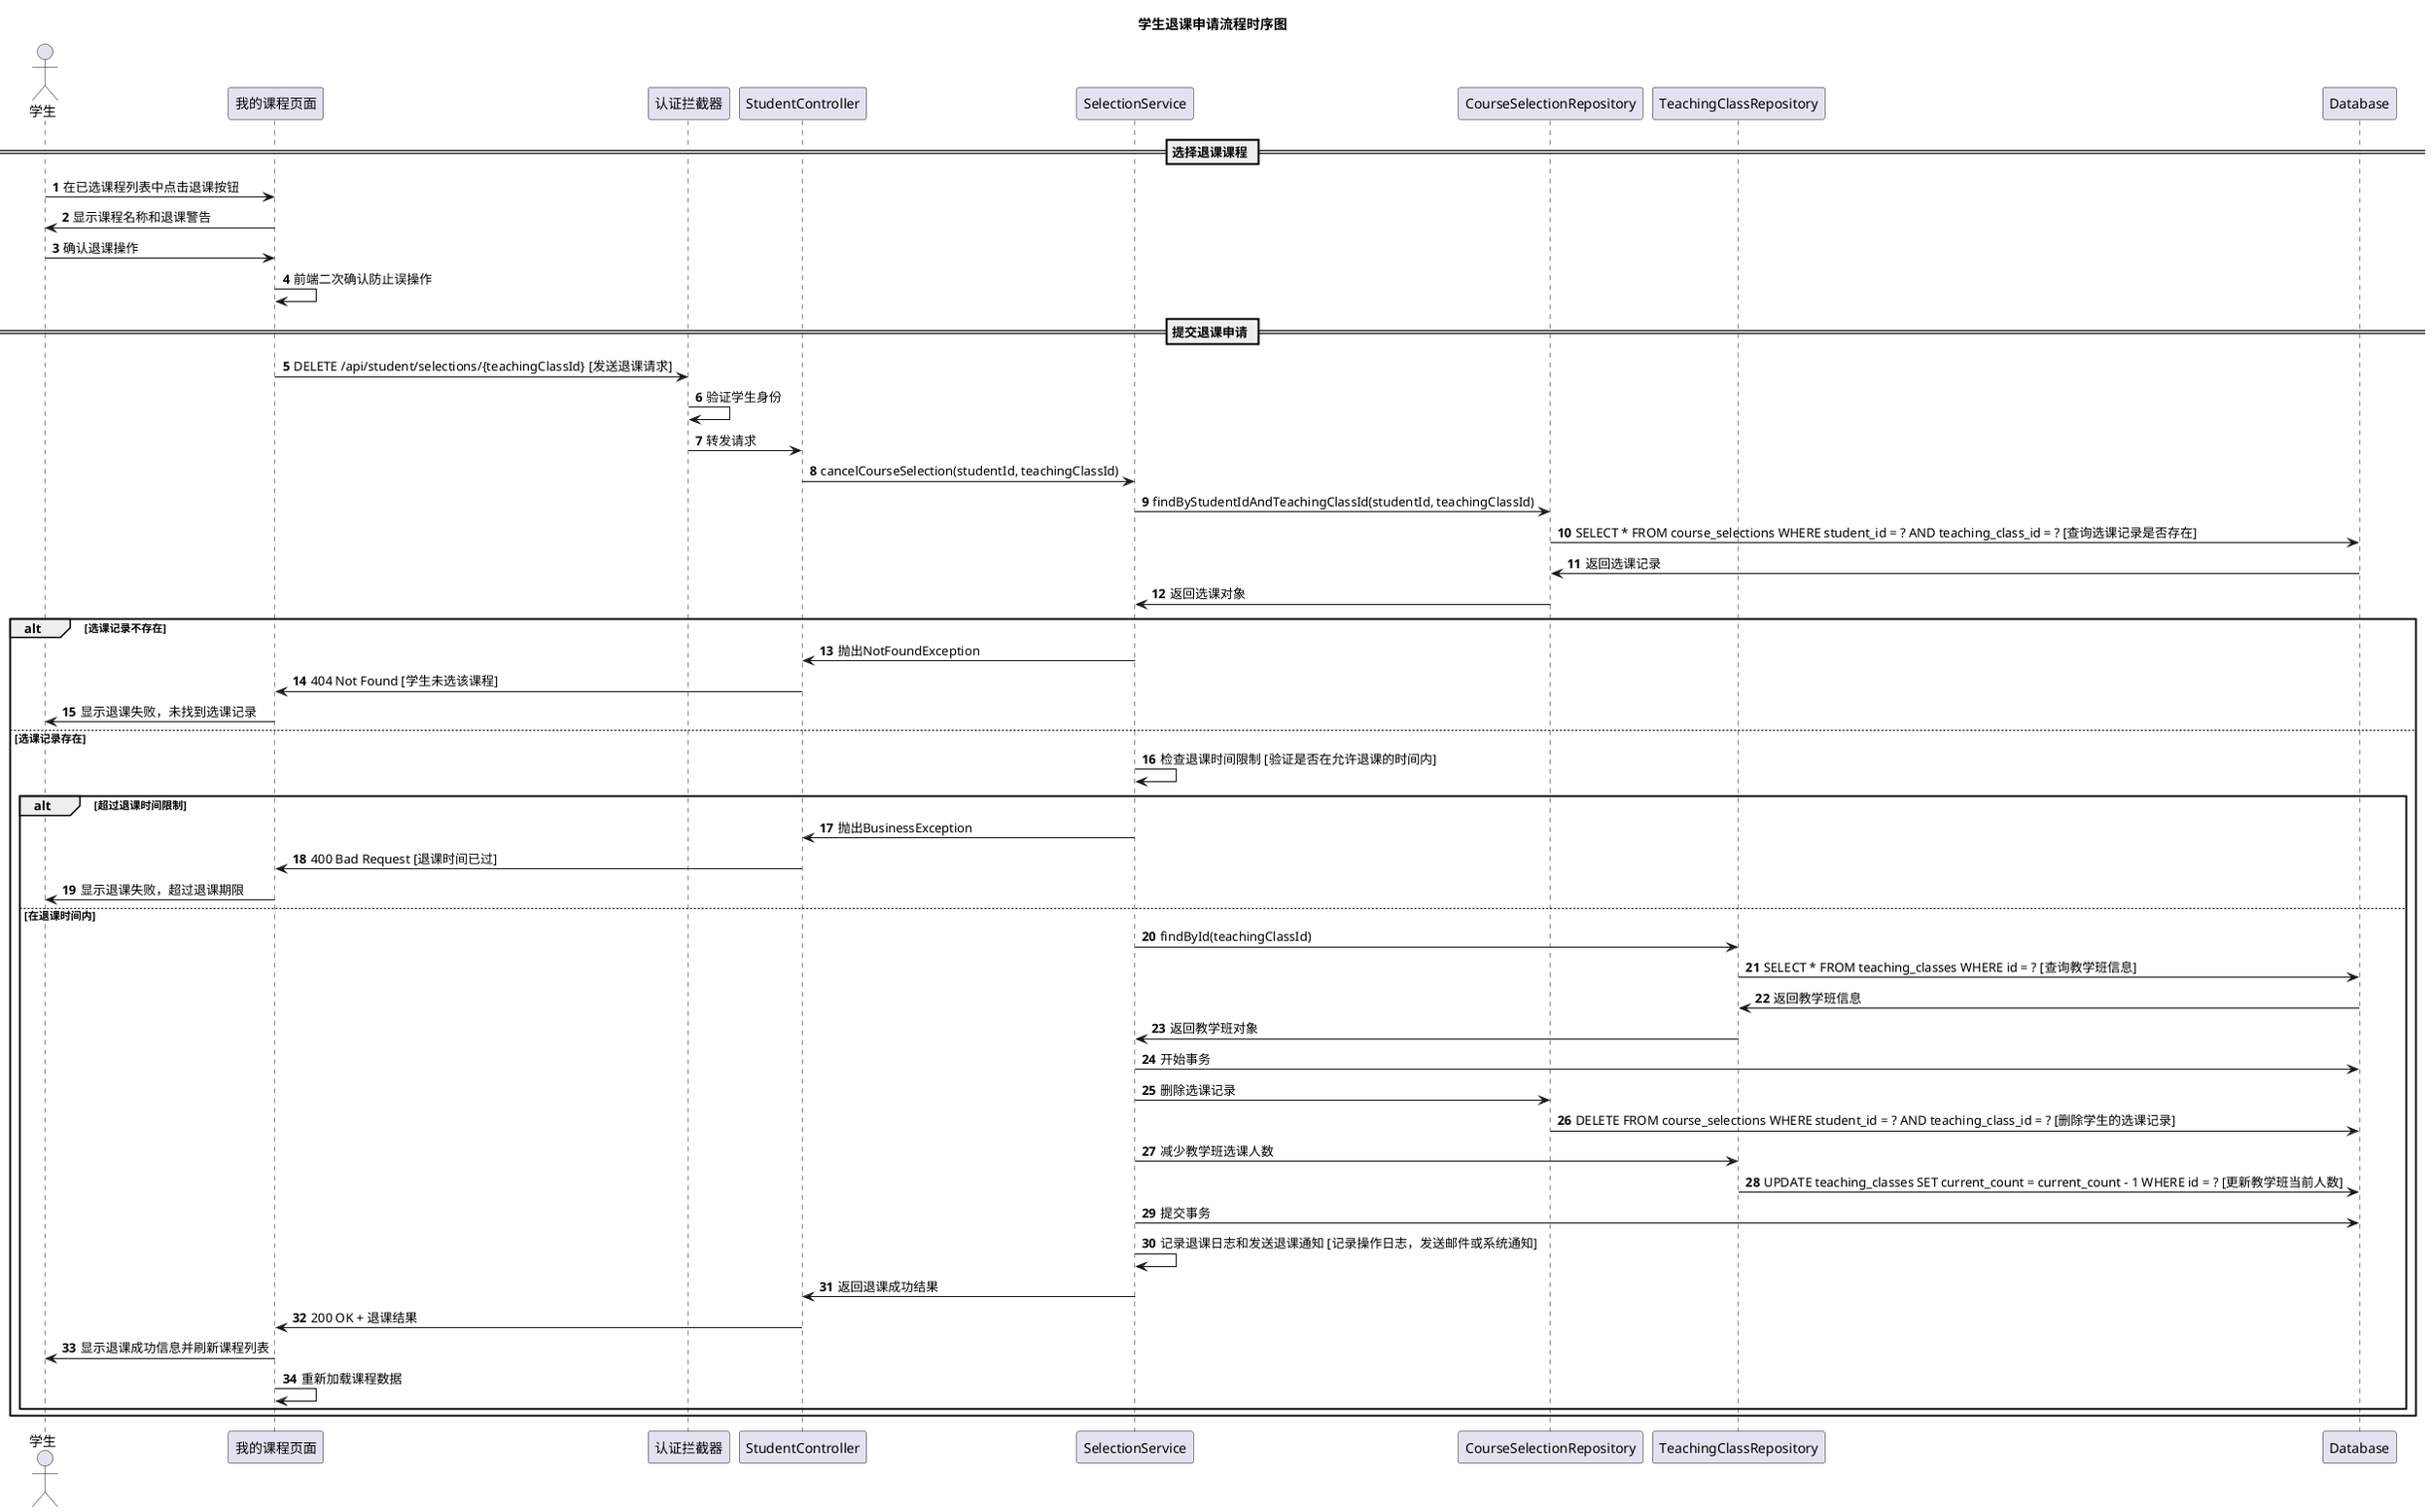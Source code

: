 @startuml 学生退课申请时序图
title 学生退课申请流程时序图

actor 学生 as S
participant "我的课程页面" as MCP
participant "认证拦截器" as AI
participant "StudentController" as SC
participant "SelectionService" as SS
participant "CourseSelectionRepository" as CSR
participant "TeachingClassRepository" as TCR
participant "Database" as DB

autonumber

== 选择退课课程 ==
S -> MCP: 在已选课程列表中点击退课按钮
MCP -> S: 显示课程名称和退课警告
S -> MCP: 确认退课操作
MCP -> MCP: 前端二次确认防止误操作

== 提交退课申请 ==
MCP -> AI: DELETE /api/student/selections/{teachingClassId} [发送退课请求]
AI -> AI: 验证学生身份
AI -> SC: 转发请求
SC -> SS: cancelCourseSelection(studentId, teachingClassId)
SS -> CSR: findByStudentIdAndTeachingClassId(studentId, teachingClassId)
CSR -> DB: SELECT * FROM course_selections WHERE student_id = ? AND teaching_class_id = ? [查询选课记录是否存在]
DB -> CSR: 返回选课记录
CSR -> SS: 返回选课对象

alt 选课记录不存在
    SS -> SC: 抛出NotFoundException
    SC -> MCP: 404 Not Found [学生未选该课程]
    MCP -> S: 显示退课失败，未找到选课记录
else 选课记录存在
    SS -> SS: 检查退课时间限制 [验证是否在允许退课的时间内]
    
    alt 超过退课时间限制
        SS -> SC: 抛出BusinessException
        SC -> MCP: 400 Bad Request [退课时间已过]
        MCP -> S: 显示退课失败，超过退课期限
    else 在退课时间内
        SS -> TCR: findById(teachingClassId)
        TCR -> DB: SELECT * FROM teaching_classes WHERE id = ? [查询教学班信息]
        DB -> TCR: 返回教学班信息
        TCR -> SS: 返回教学班对象
        
        SS -> DB: 开始事务
        SS -> CSR: 删除选课记录
        CSR -> DB: DELETE FROM course_selections WHERE student_id = ? AND teaching_class_id = ? [删除学生的选课记录]
        SS -> TCR: 减少教学班选课人数
        TCR -> DB: UPDATE teaching_classes SET current_count = current_count - 1 WHERE id = ? [更新教学班当前人数]
        SS -> DB: 提交事务
        
        SS -> SS: 记录退课日志和发送退课通知 [记录操作日志，发送邮件或系统通知]
        SS -> SC: 返回退课成功结果
        SC -> MCP: 200 OK + 退课结果
        MCP -> S: 显示退课成功信息并刷新课程列表
        MCP -> MCP: 重新加载课程数据
    end
end

@enduml 